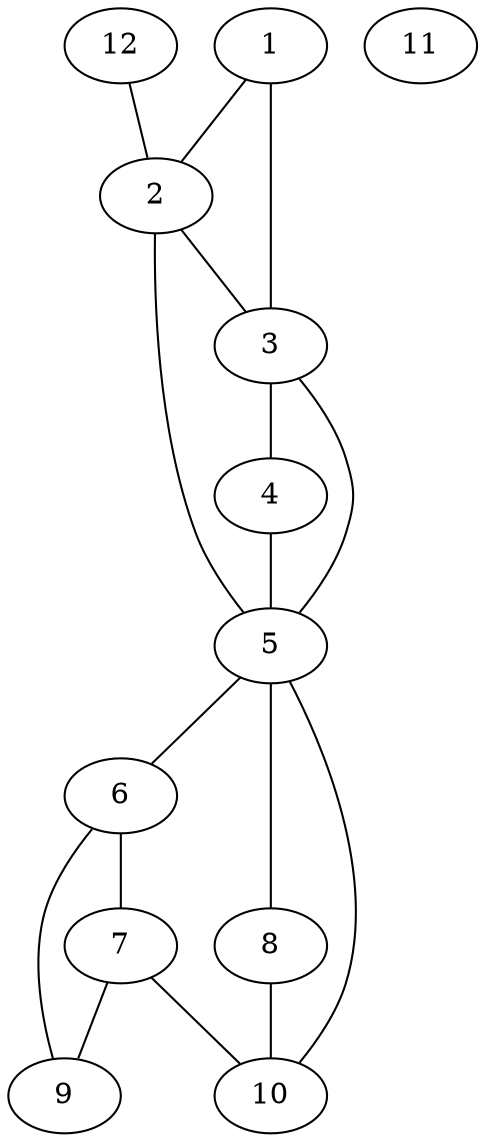 graph G 
{
	1--2;
	1--3;
	2--3;
	2--5;
	3--4;
	3--5;
	4--5;
	5--6;
	5--8;
	5--10;
	6--7;
	6--9;
	7--9;
	7--10;
	8--10;
	11;
	12--2;
}